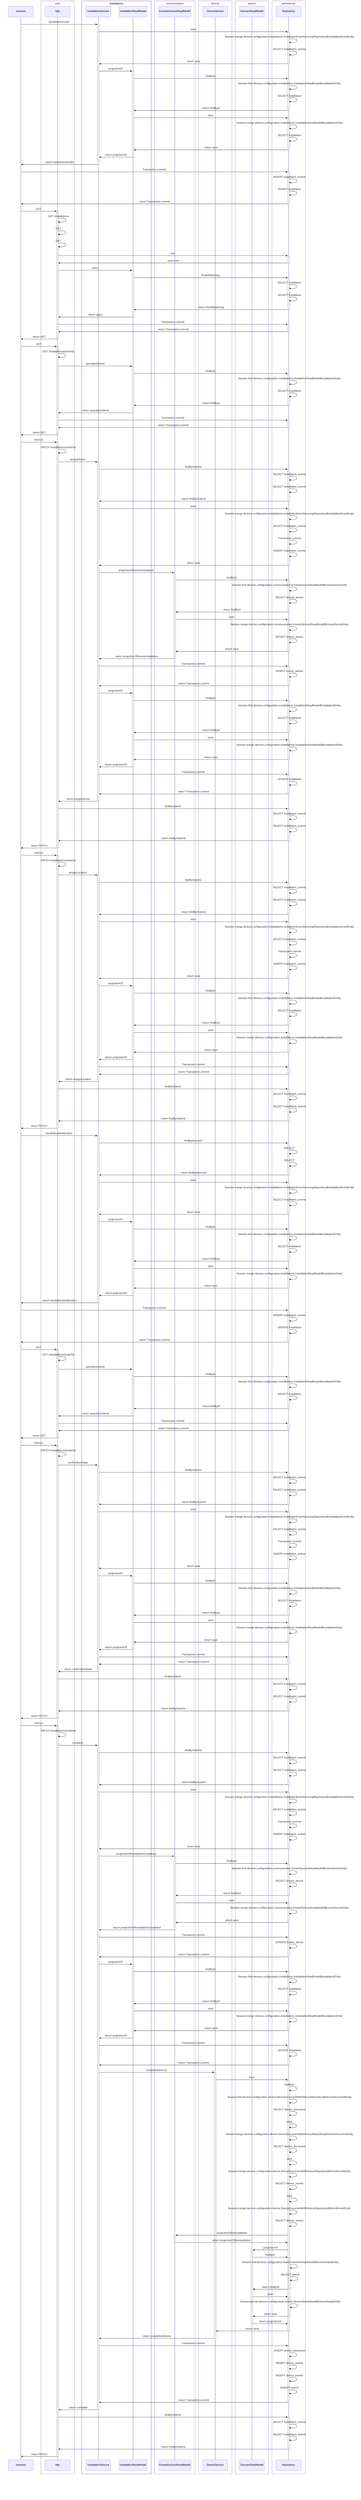 sequenceDiagram
  participant scenario
  box web
    participant http
  end
  box installations
    participant InstallationService
    participant InstallationReadModel
    participant scenario
  end
  box communication
    participant KnownDevicesReadModel
  end
  box mediators
  end
  box device
    participant DeviceService
  end
  box search
    participant DevicesReadModel
  end
  box persistence
    participant Repository
  end
  scenario ->>+ InstallationService: handleWorkOrder
  InstallationService ->>+ Repository: save
  Repository ->> Repository: Session.merge devices.configuration.installations.InstallationEventSourcingRepository$InstallationEventEntity
  Repository ->> Repository: SELECT installation_events
  Repository ->>- InstallationService: return save
  InstallationService ->>+ InstallationReadModel: projectionOf
  InstallationReadModel ->>+ Repository: findById
  Repository ->> Repository: Session.find devices.configuration.installations.InstallationReadModel$InstallationEntity
  Repository ->> Repository: SELECT installation
  Repository ->>- InstallationReadModel: return findById
  InstallationReadModel ->>+ Repository: save
  Repository ->> Repository: Session.merge devices.configuration.installations.InstallationReadModel$InstallationEntity
  Repository ->> Repository: SELECT installation
  Repository ->>- InstallationReadModel: return save
  InstallationReadModel ->>- InstallationService: return projectionOf
  InstallationService ->>- scenario: return handleWorkOrder
  scenario ->>+ Repository: Transaction.commit
  Repository ->> Repository: INSERT installation_events
  Repository ->> Repository: INSERT installation
  Repository ->>- scenario: return Transaction.commit
  scenario ->>+ http: GET
  http ->> http: GET /installations
  http ->> http: GET
  http ->> http: GET
  http ->>+ Repository: test
  Repository ->>- http: return test
  http ->>+ InstallationReadModel: query
  InstallationReadModel ->>+ Repository: findAllMatching
  Repository ->> Repository: SELECT installation
  Repository ->> Repository: SELECT installation
  Repository ->>- InstallationReadModel: return findAllMatching
  InstallationReadModel ->>- http: return query
  http ->>+ Repository: Transaction.commit
  Repository ->>- http: return Transaction.commit
  http ->>- scenario: return GET
  scenario ->>+ http: GET
  http ->> http: GET /installations/{orderId}
  http ->>+ InstallationReadModel: queryByOrderId
  InstallationReadModel ->>+ Repository: findById
  Repository ->> Repository: Session.find devices.configuration.installations.InstallationReadModel$InstallationEntity
  Repository ->> Repository: SELECT installation
  Repository ->>- InstallationReadModel: return findById
  InstallationReadModel ->>- http: return queryByOrderId
  http ->>+ Repository: Transaction.commit
  Repository ->>- http: return Transaction.commit
  http ->>- scenario: return GET
  scenario ->>+ http: PATCH
  http ->> http: PATCH /installations/{orderId}
  http ->>+ InstallationService: assignDevice
  InstallationService ->>+ Repository: findByOrderId
  Repository ->> Repository: SELECT installation_events
  Repository ->> Repository: SELECT installation_events
  Repository ->>- InstallationService: return findByOrderId
  InstallationService ->>+ Repository: save
  Repository ->> Repository: Session.merge devices.configuration.installations.InstallationEventSourcingRepository$InstallationEventEntity
  Repository ->> Repository: SELECT installation_events
  Repository ->> Repository: Transaction.commit
  Repository ->> Repository: INSERT installation_events
  Repository ->>- InstallationService: return save
  InstallationService ->>+ KnownDevicesReadModel: projectionOfDeviceInstallation
  KnownDevicesReadModel ->>+ Repository: findById
  Repository ->> Repository: Session.find devices.configuration.communication.KnownDevicesReadModel$KnownDeviceEntity
  Repository ->> Repository: SELECT known_device
  Repository ->>- KnownDevicesReadModel: return findById
  KnownDevicesReadModel ->>+ Repository: save
  Repository ->> Repository: Session.merge devices.configuration.communication.KnownDevicesReadModel$KnownDeviceEntity
  Repository ->> Repository: SELECT known_device
  Repository ->>- KnownDevicesReadModel: return save
  KnownDevicesReadModel ->>- InstallationService: return projectionOfDeviceInstallation
  InstallationService ->>+ Repository: Transaction.commit
  Repository ->> Repository: INSERT known_device
  Repository ->>- InstallationService: return Transaction.commit
  InstallationService ->>+ InstallationReadModel: projectionOf
  InstallationReadModel ->>+ Repository: findById
  Repository ->> Repository: Session.find devices.configuration.installations.InstallationReadModel$InstallationEntity
  Repository ->> Repository: SELECT installation
  Repository ->>- InstallationReadModel: return findById
  InstallationReadModel ->>+ Repository: save
  Repository ->> Repository: Session.merge devices.configuration.installations.InstallationReadModel$InstallationEntity
  Repository ->>- InstallationReadModel: return save
  InstallationReadModel ->>- InstallationService: return projectionOf
  InstallationService ->>+ Repository: Transaction.commit
  Repository ->> Repository: UPDATE installation
  Repository ->>- InstallationService: return Transaction.commit
  InstallationService ->>- http: return assignDevice
  http ->>+ Repository: findByOrderId
  Repository ->> Repository: SELECT installation_events
  Repository ->> Repository: SELECT installation_events
  Repository ->>- http: return findByOrderId
  http ->>- scenario: return PATCH
  scenario ->>+ http: PATCH
  http ->> http: PATCH /installations/{orderId}
  http ->>+ InstallationService: assignLocation
  InstallationService ->>+ Repository: findByOrderId
  Repository ->> Repository: SELECT installation_events
  Repository ->> Repository: SELECT installation_events
  Repository ->>- InstallationService: return findByOrderId
  InstallationService ->>+ Repository: save
  Repository ->> Repository: Session.merge devices.configuration.installations.InstallationEventSourcingRepository$InstallationEventEntity
  Repository ->> Repository: SELECT installation_events
  Repository ->> Repository: Transaction.commit
  Repository ->> Repository: INSERT installation_events
  Repository ->>- InstallationService: return save
  InstallationService ->>+ InstallationReadModel: projectionOf
  InstallationReadModel ->>+ Repository: findById
  Repository ->> Repository: Session.find devices.configuration.installations.InstallationReadModel$InstallationEntity
  Repository ->> Repository: SELECT installation
  Repository ->>- InstallationReadModel: return findById
  InstallationReadModel ->>+ Repository: save
  Repository ->> Repository: Session.merge devices.configuration.installations.InstallationReadModel$InstallationEntity
  Repository ->>- InstallationReadModel: return save
  InstallationReadModel ->>- InstallationService: return projectionOf
  InstallationService ->>+ Repository: Transaction.commit
  Repository ->>- InstallationService: return Transaction.commit
  InstallationService ->>- http: return assignLocation
  http ->>+ Repository: findByOrderId
  Repository ->> Repository: SELECT installation_events
  Repository ->> Repository: SELECT installation_events
  Repository ->>- http: return findByOrderId
  http ->>- scenario: return PATCH
  scenario ->>+ InstallationService: handleBootNotification
  InstallationService ->>+ Repository: findByDeviceId
  Repository ->> Repository: SELECT
  Repository ->> Repository: SELECT
  Repository ->>- InstallationService: return findByDeviceId
  InstallationService ->>+ Repository: save
  Repository ->> Repository: Session.merge devices.configuration.installations.InstallationEventSourcingRepository$InstallationEventEntity
  Repository ->> Repository: SELECT installation_events
  Repository ->>- InstallationService: return save
  InstallationService ->>+ InstallationReadModel: projectionOf
  InstallationReadModel ->>+ Repository: findById
  Repository ->> Repository: Session.find devices.configuration.installations.InstallationReadModel$InstallationEntity
  Repository ->> Repository: SELECT installation
  Repository ->>- InstallationReadModel: return findById
  InstallationReadModel ->>+ Repository: save
  Repository ->> Repository: Session.merge devices.configuration.installations.InstallationReadModel$InstallationEntity
  Repository ->>- InstallationReadModel: return save
  InstallationReadModel ->>- InstallationService: return projectionOf
  InstallationService ->>- scenario: return handleBootNotification
  scenario ->>+ Repository: Transaction.commit
  Repository ->> Repository: INSERT installation_events
  Repository ->> Repository: UPDATE installation
  Repository ->>- scenario: return Transaction.commit
  scenario ->>+ http: GET
  http ->> http: GET /installations/{orderId}
  http ->>+ InstallationReadModel: queryByOrderId
  InstallationReadModel ->>+ Repository: findById
  Repository ->> Repository: Session.find devices.configuration.installations.InstallationReadModel$InstallationEntity
  Repository ->> Repository: SELECT installation
  Repository ->>- InstallationReadModel: return findById
  InstallationReadModel ->>- http: return queryByOrderId
  http ->>+ Repository: Transaction.commit
  Repository ->>- http: return Transaction.commit
  http ->>- scenario: return GET
  scenario ->>+ http: PATCH
  http ->> http: PATCH /installations/{orderId}
  http ->>+ InstallationService: confirmBootData
  InstallationService ->>+ Repository: findByOrderId
  Repository ->> Repository: SELECT installation_events
  Repository ->> Repository: SELECT installation_events
  Repository ->>- InstallationService: return findByOrderId
  InstallationService ->>+ Repository: save
  Repository ->> Repository: Session.merge devices.configuration.installations.InstallationEventSourcingRepository$InstallationEventEntity
  Repository ->> Repository: SELECT installation_events
  Repository ->> Repository: Transaction.commit
  Repository ->> Repository: INSERT installation_events
  Repository ->>- InstallationService: return save
  InstallationService ->>+ InstallationReadModel: projectionOf
  InstallationReadModel ->>+ Repository: findById
  Repository ->> Repository: Session.find devices.configuration.installations.InstallationReadModel$InstallationEntity
  Repository ->> Repository: SELECT installation
  Repository ->>- InstallationReadModel: return findById
  InstallationReadModel ->>+ Repository: save
  Repository ->> Repository: Session.merge devices.configuration.installations.InstallationReadModel$InstallationEntity
  Repository ->>- InstallationReadModel: return save
  InstallationReadModel ->>- InstallationService: return projectionOf
  InstallationService ->>+ Repository: Transaction.commit
  Repository ->>- InstallationService: return Transaction.commit
  InstallationService ->>- http: return confirmBootData
  http ->>+ Repository: findByOrderId
  Repository ->> Repository: SELECT installation_events
  Repository ->> Repository: SELECT installation_events
  Repository ->>- http: return findByOrderId
  http ->>- scenario: return PATCH
  scenario ->>+ http: PATCH
  http ->> http: PATCH /installations/{orderId}
  http ->>+ InstallationService: complete
  InstallationService ->>+ Repository: findByOrderId
  Repository ->> Repository: SELECT installation_events
  Repository ->> Repository: SELECT installation_events
  Repository ->>- InstallationService: return findByOrderId
  InstallationService ->>+ Repository: save
  Repository ->> Repository: Session.merge devices.configuration.installations.InstallationEventSourcingRepository$InstallationEventEntity
  Repository ->> Repository: SELECT installation_events
  Repository ->> Repository: Transaction.commit
  Repository ->> Repository: INSERT installation_events
  Repository ->>- InstallationService: return save
  InstallationService ->>+ KnownDevicesReadModel: projectionOfInstallationCompleted
  KnownDevicesReadModel ->>+ Repository: findById
  Repository ->> Repository: Session.find devices.configuration.communication.KnownDevicesReadModel$KnownDeviceEntity
  Repository ->> Repository: SELECT known_device
  Repository ->>- KnownDevicesReadModel: return findById
  KnownDevicesReadModel ->>+ Repository: save
  Repository ->> Repository: Session.merge devices.configuration.communication.KnownDevicesReadModel$KnownDeviceEntity
  Repository ->>- KnownDevicesReadModel: return save
  KnownDevicesReadModel ->>- InstallationService: return projectionOfInstallationCompleted
  InstallationService ->>+ Repository: Transaction.commit
  Repository ->> Repository: UPDATE known_device
  Repository ->>- InstallationService: return Transaction.commit
  InstallationService ->>+ InstallationReadModel: projectionOf
  InstallationReadModel ->>+ Repository: findById
  Repository ->> Repository: Session.find devices.configuration.installations.InstallationReadModel$InstallationEntity
  Repository ->> Repository: SELECT installation
  Repository ->>- InstallationReadModel: return findById
  InstallationReadModel ->>+ Repository: save
  Repository ->> Repository: Session.merge devices.configuration.installations.InstallationReadModel$InstallationEntity
  Repository ->>- InstallationReadModel: return save
  InstallationReadModel ->>- InstallationService: return projectionOf
  InstallationService ->>+ Repository: Transaction.commit
  Repository ->> Repository: UPDATE installation
  Repository ->>- InstallationService: return Transaction.commit
  InstallationService ->>+ DeviceService: createNewDevice
  DeviceService ->>+ Repository: save
  Repository ->> Repository: findById
  Repository ->> Repository: Session.find devices.configuration.device.DeviceDocumentWithHistoryRepository$DeviceDocumentEntity
  Repository ->> Repository: SELECT device_document
  Repository ->> Repository: save
  Repository ->> Repository: Session.merge devices.configuration.device.DeviceDocumentWithHistoryRepository$DeviceDocumentEntity
  Repository ->> Repository: SELECT device_document
  Repository ->> Repository: save
  Repository ->> Repository: Session.merge devices.configuration.device.DeviceDocumentWithHistoryRepository$DeviceEventEntity
  Repository ->> Repository: SELECT device_events
  Repository ->> Repository: save
  Repository ->> Repository: Session.merge devices.configuration.device.DeviceDocumentWithHistoryRepository$DeviceEventEntity
  Repository ->> Repository: SELECT device_events
  Repository ->>+ KnownDevicesReadModel: projectionOfDeInstallation
  KnownDevicesReadModel ->>- Repository: return projectionOfDeInstallation
  Repository ->>+ DevicesReadModel: projectionOf
  DevicesReadModel ->>+ Repository: findById
  Repository ->> Repository: Session.find devices.configuration.search.DevicesReadModel$DeviceReadsEntity
  Repository ->> Repository: SELECT search
  Repository ->>- DevicesReadModel: return findById
  DevicesReadModel ->>+ Repository: save
  Repository ->> Repository: Session.persist devices.configuration.search.DevicesReadModel$DeviceReadsEntity
  Repository ->>- DevicesReadModel: return save
  DevicesReadModel ->>- Repository: return projectionOf
  Repository ->>- DeviceService: return save
  DeviceService ->>- InstallationService: return createNewDevice
  InstallationService ->>+ Repository: Transaction.commit
  Repository ->> Repository: INSERT device_document
  Repository ->> Repository: INSERT device_events
  Repository ->> Repository: INSERT device_events
  Repository ->> Repository: INSERT search
  Repository ->>- InstallationService: return Transaction.commit
  InstallationService ->>- http: return complete
  http ->>+ Repository: findByOrderId
  Repository ->> Repository: SELECT installation_events
  Repository ->> Repository: SELECT installation_events
  Repository ->>- http: return findByOrderId
  http ->>- scenario: return PATCH